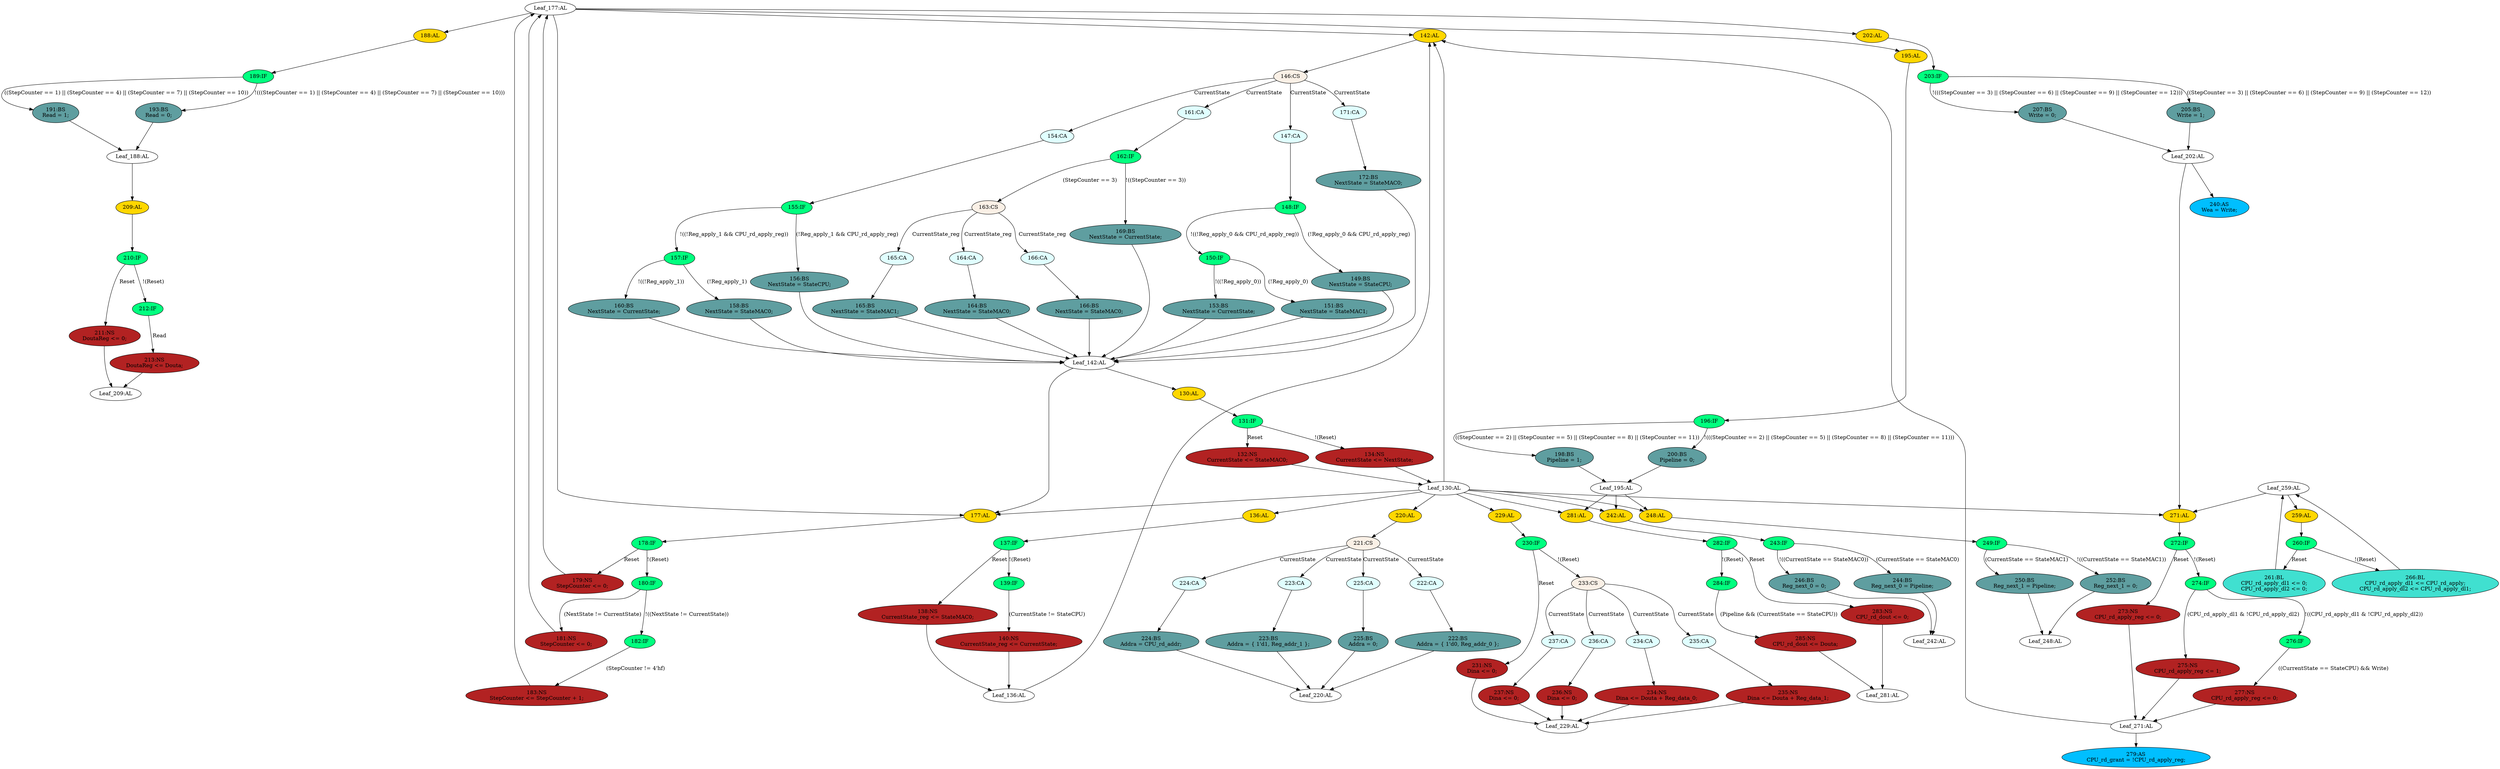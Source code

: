 strict digraph "compose( ,  )" {
	node [label="\N"];
	"191:BS"	 [ast="<pyverilog.vparser.ast.BlockingSubstitution object at 0x7f7aa3fb00d0>",
		fillcolor=cadetblue,
		label="191:BS
Read = 1;",
		statements="[<pyverilog.vparser.ast.BlockingSubstitution object at 0x7f7aa3fb00d0>]",
		style=filled,
		typ=BlockingSubstitution];
	"Leaf_188:AL"	 [def_var="['Read']",
		label="Leaf_188:AL"];
	"191:BS" -> "Leaf_188:AL"	 [cond="[]",
		lineno=None];
	"246:BS"	 [ast="<pyverilog.vparser.ast.BlockingSubstitution object at 0x7f7aa3b79650>",
		fillcolor=cadetblue,
		label="246:BS
Reg_next_0 = 0;",
		statements="[<pyverilog.vparser.ast.BlockingSubstitution object at 0x7f7aa3b79650>]",
		style=filled,
		typ=BlockingSubstitution];
	"Leaf_242:AL"	 [def_var="['Reg_next_0']",
		label="Leaf_242:AL"];
	"246:BS" -> "Leaf_242:AL"	 [cond="[]",
		lineno=None];
	"212:IF"	 [ast="<pyverilog.vparser.ast.IfStatement object at 0x7f7aa3b75790>",
		fillcolor=springgreen,
		label="212:IF",
		statements="[]",
		style=filled,
		typ=IfStatement];
	"213:NS"	 [ast="<pyverilog.vparser.ast.NonblockingSubstitution object at 0x7f7aa3b758d0>",
		fillcolor=firebrick,
		label="213:NS
DoutaReg <= Douta;",
		statements="[<pyverilog.vparser.ast.NonblockingSubstitution object at 0x7f7aa3b758d0>]",
		style=filled,
		typ=NonblockingSubstitution];
	"212:IF" -> "213:NS"	 [cond="['Read']",
		label=Read,
		lineno=212];
	"178:IF"	 [ast="<pyverilog.vparser.ast.IfStatement object at 0x7f7aa3faa4d0>",
		fillcolor=springgreen,
		label="178:IF",
		statements="[]",
		style=filled,
		typ=IfStatement];
	"179:NS"	 [ast="<pyverilog.vparser.ast.NonblockingSubstitution object at 0x7f7aa3faa510>",
		fillcolor=firebrick,
		label="179:NS
StepCounter <= 0;",
		statements="[<pyverilog.vparser.ast.NonblockingSubstitution object at 0x7f7aa3faa510>]",
		style=filled,
		typ=NonblockingSubstitution];
	"178:IF" -> "179:NS"	 [cond="['Reset']",
		label=Reset,
		lineno=178];
	"180:IF"	 [ast="<pyverilog.vparser.ast.IfStatement object at 0x7f7aa3faa810>",
		fillcolor=springgreen,
		label="180:IF",
		statements="[]",
		style=filled,
		typ=IfStatement];
	"178:IF" -> "180:IF"	 [cond="['Reset']",
		label="!(Reset)",
		lineno=178];
	"209:AL"	 [ast="<pyverilog.vparser.ast.Always object at 0x7f7aa3b75510>",
		clk_sens=True,
		fillcolor=gold,
		label="209:AL",
		sens="['Clk', 'Reset']",
		statements="[]",
		style=filled,
		typ=Always,
		use_var="['Read', 'Reset', 'Douta']"];
	"Leaf_188:AL" -> "209:AL";
	"130:AL"	 [ast="<pyverilog.vparser.ast.Always object at 0x7f7aa3bd39d0>",
		clk_sens=True,
		fillcolor=gold,
		label="130:AL",
		sens="['Clk', 'Reset']",
		statements="[]",
		style=filled,
		typ=Always,
		use_var="['Reset', 'NextState']"];
	"131:IF"	 [ast="<pyverilog.vparser.ast.IfStatement object at 0x7f7aa3bd3c10>",
		fillcolor=springgreen,
		label="131:IF",
		statements="[]",
		style=filled,
		typ=IfStatement];
	"130:AL" -> "131:IF"	 [cond="[]",
		lineno=None];
	"221:CS"	 [ast="<pyverilog.vparser.ast.CaseStatement object at 0x7f7aa3b6d190>",
		fillcolor=linen,
		label="221:CS",
		statements="[]",
		style=filled,
		typ=CaseStatement];
	"222:CA"	 [ast="<pyverilog.vparser.ast.Case object at 0x7f7aa3b75a90>",
		fillcolor=lightcyan,
		label="222:CA",
		statements="[]",
		style=filled,
		typ=Case];
	"221:CS" -> "222:CA"	 [cond="['CurrentState']",
		label=CurrentState,
		lineno=221];
	"225:CA"	 [ast="<pyverilog.vparser.ast.Case object at 0x7f7aa3b6d1d0>",
		fillcolor=lightcyan,
		label="225:CA",
		statements="[]",
		style=filled,
		typ=Case];
	"221:CS" -> "225:CA"	 [cond="['CurrentState']",
		label=CurrentState,
		lineno=221];
	"223:CA"	 [ast="<pyverilog.vparser.ast.Case object at 0x7f7aa3b75d50>",
		fillcolor=lightcyan,
		label="223:CA",
		statements="[]",
		style=filled,
		typ=Case];
	"221:CS" -> "223:CA"	 [cond="['CurrentState']",
		label=CurrentState,
		lineno=221];
	"224:CA"	 [ast="<pyverilog.vparser.ast.Case object at 0x7f7aa3b75fd0>",
		fillcolor=lightcyan,
		label="224:CA",
		statements="[]",
		style=filled,
		typ=Case];
	"221:CS" -> "224:CA"	 [cond="['CurrentState']",
		label=CurrentState,
		lineno=221];
	"188:AL"	 [ast="<pyverilog.vparser.ast.Always object at 0x7f7aa3faa890>",
		clk_sens=False,
		fillcolor=gold,
		label="188:AL",
		sens="['StepCounter']",
		statements="[]",
		style=filled,
		typ=Always,
		use_var="['StepCounter']"];
	"189:IF"	 [ast="<pyverilog.vparser.ast.IfStatement object at 0x7f7aa3fb0090>",
		fillcolor=springgreen,
		label="189:IF",
		statements="[]",
		style=filled,
		typ=IfStatement];
	"188:AL" -> "189:IF"	 [cond="[]",
		lineno=None];
	"Leaf_136:AL"	 [def_var="['CurrentState_reg']",
		label="Leaf_136:AL"];
	"142:AL"	 [ast="<pyverilog.vparser.ast.Always object at 0x7f7aa3bcd850>",
		clk_sens=False,
		fillcolor=gold,
		label="142:AL",
		sens="['CurrentState', 'CPU_rd_apply_reg', 'Reg_apply_0', 'CurrentState_reg', 'Reg_apply_1', 'StepCounter']",
		statements="[]",
		style=filled,
		typ=Always,
		use_var="['CPU_rd_apply_reg', 'CurrentState_reg', 'Reg_apply_1', 'Reg_apply_0', 'StepCounter', 'CurrentState']"];
	"Leaf_136:AL" -> "142:AL";
	"153:BS"	 [ast="<pyverilog.vparser.ast.BlockingSubstitution object at 0x7f7aa3fa5110>",
		fillcolor=cadetblue,
		label="153:BS
NextState = CurrentState;",
		statements="[<pyverilog.vparser.ast.BlockingSubstitution object at 0x7f7aa3fa5110>]",
		style=filled,
		typ=BlockingSubstitution];
	"Leaf_142:AL"	 [def_var="['NextState']",
		label="Leaf_142:AL"];
	"153:BS" -> "Leaf_142:AL"	 [cond="[]",
		lineno=None];
	"222:BS"	 [ast="<pyverilog.vparser.ast.BlockingSubstitution object at 0x7f7aa3b75c50>",
		fillcolor=cadetblue,
		label="222:BS
Addra = { 1'd0, Reg_addr_0 };",
		statements="[<pyverilog.vparser.ast.BlockingSubstitution object at 0x7f7aa3b75c50>]",
		style=filled,
		typ=BlockingSubstitution];
	"Leaf_220:AL"	 [def_var="['Addra']",
		label="Leaf_220:AL"];
	"222:BS" -> "Leaf_220:AL"	 [cond="[]",
		lineno=None];
	"132:NS"	 [ast="<pyverilog.vparser.ast.NonblockingSubstitution object at 0x7f7aa3bd3b50>",
		fillcolor=firebrick,
		label="132:NS
CurrentState <= StateMAC0;",
		statements="[<pyverilog.vparser.ast.NonblockingSubstitution object at 0x7f7aa3bd3b50>]",
		style=filled,
		typ=NonblockingSubstitution];
	"131:IF" -> "132:NS"	 [cond="['Reset']",
		label=Reset,
		lineno=131];
	"134:NS"	 [ast="<pyverilog.vparser.ast.NonblockingSubstitution object at 0x7f7aa3bd3d10>",
		fillcolor=firebrick,
		label="134:NS
CurrentState <= NextState;",
		statements="[<pyverilog.vparser.ast.NonblockingSubstitution object at 0x7f7aa3bd3d10>]",
		style=filled,
		typ=NonblockingSubstitution];
	"131:IF" -> "134:NS"	 [cond="['Reset']",
		label="!(Reset)",
		lineno=131];
	"237:CA"	 [ast="<pyverilog.vparser.ast.Case object at 0x7f7aa3b6ded0>",
		fillcolor=lightcyan,
		label="237:CA",
		statements="[]",
		style=filled,
		typ=Case];
	"237:NS"	 [ast="<pyverilog.vparser.ast.NonblockingSubstitution object at 0x7f7aa3b6dfd0>",
		fillcolor=firebrick,
		label="237:NS
Dina <= 0;",
		statements="[<pyverilog.vparser.ast.NonblockingSubstitution object at 0x7f7aa3b6dfd0>]",
		style=filled,
		typ=NonblockingSubstitution];
	"237:CA" -> "237:NS"	 [cond="[]",
		lineno=None];
	"230:IF"	 [ast="<pyverilog.vparser.ast.IfStatement object at 0x7f7aa3b6d610>",
		fillcolor=springgreen,
		label="230:IF",
		statements="[]",
		style=filled,
		typ=IfStatement];
	"233:CS"	 [ast="<pyverilog.vparser.ast.CaseStatement object at 0x7f7aa3b6de90>",
		fillcolor=linen,
		label="233:CS",
		statements="[]",
		style=filled,
		typ=CaseStatement];
	"230:IF" -> "233:CS"	 [cond="['Reset']",
		label="!(Reset)",
		lineno=230];
	"231:NS"	 [ast="<pyverilog.vparser.ast.NonblockingSubstitution object at 0x7f7aa3b6d5d0>",
		fillcolor=firebrick,
		label="231:NS
Dina <= 0;",
		statements="[<pyverilog.vparser.ast.NonblockingSubstitution object at 0x7f7aa3b6d5d0>]",
		style=filled,
		typ=NonblockingSubstitution];
	"230:IF" -> "231:NS"	 [cond="['Reset']",
		label=Reset,
		lineno=230];
	"236:NS"	 [ast="<pyverilog.vparser.ast.NonblockingSubstitution object at 0x7f7aa3b6de10>",
		fillcolor=firebrick,
		label="236:NS
Dina <= 0;",
		statements="[<pyverilog.vparser.ast.NonblockingSubstitution object at 0x7f7aa3b6de10>]",
		style=filled,
		typ=NonblockingSubstitution];
	"Leaf_229:AL"	 [def_var="['Dina']",
		label="Leaf_229:AL"];
	"236:NS" -> "Leaf_229:AL"	 [cond="[]",
		lineno=None];
	"171:CA"	 [ast="<pyverilog.vparser.ast.Case object at 0x7f7aa3fa57d0>",
		fillcolor=lightcyan,
		label="171:CA",
		statements="[]",
		style=filled,
		typ=Case];
	"172:BS"	 [ast="<pyverilog.vparser.ast.BlockingSubstitution object at 0x7f7aa3faa210>",
		fillcolor=cadetblue,
		label="172:BS
NextState = StateMAC0;",
		statements="[<pyverilog.vparser.ast.BlockingSubstitution object at 0x7f7aa3faa210>]",
		style=filled,
		typ=BlockingSubstitution];
	"171:CA" -> "172:BS"	 [cond="[]",
		lineno=None];
	"163:CS"	 [ast="<pyverilog.vparser.ast.CaseStatement object at 0x7f7aa3fa5e90>",
		fillcolor=linen,
		label="163:CS",
		statements="[]",
		style=filled,
		typ=CaseStatement];
	"166:CA"	 [ast="<pyverilog.vparser.ast.Case object at 0x7f7aa3fa5ed0>",
		fillcolor=lightcyan,
		label="166:CA",
		statements="[]",
		style=filled,
		typ=Case];
	"163:CS" -> "166:CA"	 [cond="['CurrentState_reg']",
		label=CurrentState_reg,
		lineno=163];
	"164:CA"	 [ast="<pyverilog.vparser.ast.Case object at 0x7f7aa3fa5ad0>",
		fillcolor=lightcyan,
		label="164:CA",
		statements="[]",
		style=filled,
		typ=Case];
	"163:CS" -> "164:CA"	 [cond="['CurrentState_reg']",
		label=CurrentState_reg,
		lineno=163];
	"165:CA"	 [ast="<pyverilog.vparser.ast.Case object at 0x7f7aa3fa5d10>",
		fillcolor=lightcyan,
		label="165:CA",
		statements="[]",
		style=filled,
		typ=Case];
	"163:CS" -> "165:CA"	 [cond="['CurrentState_reg']",
		label=CurrentState_reg,
		lineno=163];
	"243:IF"	 [ast="<pyverilog.vparser.ast.IfStatement object at 0x7f7aa3b79490>",
		fillcolor=springgreen,
		label="243:IF",
		statements="[]",
		style=filled,
		typ=IfStatement];
	"243:IF" -> "246:BS"	 [cond="['CurrentState', 'StateMAC0']",
		label="!((CurrentState == StateMAC0))",
		lineno=243];
	"244:BS"	 [ast="<pyverilog.vparser.ast.BlockingSubstitution object at 0x7f7aa3b794d0>",
		fillcolor=cadetblue,
		label="244:BS
Reg_next_0 = Pipeline;",
		statements="[<pyverilog.vparser.ast.BlockingSubstitution object at 0x7f7aa3b794d0>]",
		style=filled,
		typ=BlockingSubstitution];
	"243:IF" -> "244:BS"	 [cond="['CurrentState', 'StateMAC0']",
		label="(CurrentState == StateMAC0)",
		lineno=243];
	"164:BS"	 [ast="<pyverilog.vparser.ast.BlockingSubstitution object at 0x7f7aa3fa5bd0>",
		fillcolor=cadetblue,
		label="164:BS
NextState = StateMAC0;",
		statements="[<pyverilog.vparser.ast.BlockingSubstitution object at 0x7f7aa3fa5bd0>]",
		style=filled,
		typ=BlockingSubstitution];
	"164:BS" -> "Leaf_142:AL"	 [cond="[]",
		lineno=None];
	"158:BS"	 [ast="<pyverilog.vparser.ast.BlockingSubstitution object at 0x7f7aa3fa5650>",
		fillcolor=cadetblue,
		label="158:BS
NextState = StateMAC0;",
		statements="[<pyverilog.vparser.ast.BlockingSubstitution object at 0x7f7aa3fa5650>]",
		style=filled,
		typ=BlockingSubstitution];
	"158:BS" -> "Leaf_142:AL"	 [cond="[]",
		lineno=None];
	"283:NS"	 [ast="<pyverilog.vparser.ast.NonblockingSubstitution object at 0x7f7aa3b99690>",
		fillcolor=firebrick,
		label="283:NS
CPU_rd_dout <= 0;",
		statements="[<pyverilog.vparser.ast.NonblockingSubstitution object at 0x7f7aa3b99690>]",
		style=filled,
		typ=NonblockingSubstitution];
	"Leaf_281:AL"	 [def_var="['CPU_rd_dout']",
		label="Leaf_281:AL"];
	"283:NS" -> "Leaf_281:AL"	 [cond="[]",
		lineno=None];
	"146:CS"	 [ast="<pyverilog.vparser.ast.CaseStatement object at 0x7f7aa3fa5250>",
		fillcolor=linen,
		label="146:CS",
		statements="[]",
		style=filled,
		typ=CaseStatement];
	"142:AL" -> "146:CS"	 [cond="[]",
		lineno=None];
	"Leaf_177:AL"	 [def_var="['StepCounter']",
		label="Leaf_177:AL"];
	"Leaf_177:AL" -> "188:AL";
	"Leaf_177:AL" -> "142:AL";
	"195:AL"	 [ast="<pyverilog.vparser.ast.Always object at 0x7f7aa3fb0490>",
		clk_sens=False,
		fillcolor=gold,
		label="195:AL",
		sens="['StepCounter', 'CurrentState']",
		statements="[]",
		style=filled,
		typ=Always,
		use_var="['StepCounter']"];
	"Leaf_177:AL" -> "195:AL";
	"202:AL"	 [ast="<pyverilog.vparser.ast.Always object at 0x7f7aa3fb0cd0>",
		clk_sens=False,
		fillcolor=gold,
		label="202:AL",
		sens="['StepCounter', 'CurrentState']",
		statements="[]",
		style=filled,
		typ=Always,
		use_var="['StepCounter']"];
	"Leaf_177:AL" -> "202:AL";
	"177:AL"	 [ast="<pyverilog.vparser.ast.Always object at 0x7f7aa3faa3d0>",
		clk_sens=True,
		fillcolor=gold,
		label="177:AL",
		sens="['Clk', 'Reset']",
		statements="[]",
		style=filled,
		typ=Always,
		use_var="['Reset', 'StepCounter', 'CurrentState', 'NextState']"];
	"Leaf_177:AL" -> "177:AL";
	"150:IF"	 [ast="<pyverilog.vparser.ast.IfStatement object at 0x7f7aa3bcded0>",
		fillcolor=springgreen,
		label="150:IF",
		statements="[]",
		style=filled,
		typ=IfStatement];
	"150:IF" -> "153:BS"	 [cond="['Reg_apply_0']",
		label="!((!Reg_apply_0))",
		lineno=150];
	"151:BS"	 [ast="<pyverilog.vparser.ast.BlockingSubstitution object at 0x7f7aa3bcdf10>",
		fillcolor=cadetblue,
		label="151:BS
NextState = StateMAC1;",
		statements="[<pyverilog.vparser.ast.BlockingSubstitution object at 0x7f7aa3bcdf10>]",
		style=filled,
		typ=BlockingSubstitution];
	"150:IF" -> "151:BS"	 [cond="['Reg_apply_0']",
		label="(!Reg_apply_0)",
		lineno=150];
	"198:BS"	 [ast="<pyverilog.vparser.ast.BlockingSubstitution object at 0x7f7aa3fb0950>",
		fillcolor=cadetblue,
		label="198:BS
Pipeline = 1;",
		statements="[<pyverilog.vparser.ast.BlockingSubstitution object at 0x7f7aa3fb0950>]",
		style=filled,
		typ=BlockingSubstitution];
	"Leaf_195:AL"	 [def_var="['Pipeline']",
		label="Leaf_195:AL"];
	"198:BS" -> "Leaf_195:AL"	 [cond="[]",
		lineno=None];
	"189:IF" -> "191:BS"	 [cond="['StepCounter', 'StepCounter', 'StepCounter', 'StepCounter']",
		label="((StepCounter == 1) || (StepCounter == 4) || (StepCounter == 7) || (StepCounter == 10))",
		lineno=189];
	"193:BS"	 [ast="<pyverilog.vparser.ast.BlockingSubstitution object at 0x7f7aa3fb0250>",
		fillcolor=cadetblue,
		label="193:BS
Read = 0;",
		statements="[<pyverilog.vparser.ast.BlockingSubstitution object at 0x7f7aa3fb0250>]",
		style=filled,
		typ=BlockingSubstitution];
	"189:IF" -> "193:BS"	 [cond="['StepCounter', 'StepCounter', 'StepCounter', 'StepCounter']",
		label="!(((StepCounter == 1) || (StepCounter == 4) || (StepCounter == 7) || (StepCounter == 10)))",
		lineno=189];
	"151:BS" -> "Leaf_142:AL"	 [cond="[]",
		lineno=None];
	"261:BL"	 [ast="<pyverilog.vparser.ast.Block object at 0x7f7aa3b70190>",
		fillcolor=turquoise,
		label="261:BL
CPU_rd_apply_dl1 <= 0;
CPU_rd_apply_dl2 <= 0;",
		statements="[<pyverilog.vparser.ast.NonblockingSubstitution object at 0x7f7aa3b701d0>, <pyverilog.vparser.ast.NonblockingSubstitution object \
at 0x7f7aa3b70350>]",
		style=filled,
		typ=Block];
	"Leaf_259:AL"	 [def_var="['CPU_rd_apply_dl2', 'CPU_rd_apply_dl1']",
		label="Leaf_259:AL"];
	"261:BL" -> "Leaf_259:AL"	 [cond="[]",
		lineno=None];
	"155:IF"	 [ast="<pyverilog.vparser.ast.IfStatement object at 0x7f7aa3fa5350>",
		fillcolor=springgreen,
		label="155:IF",
		statements="[]",
		style=filled,
		typ=IfStatement];
	"156:BS"	 [ast="<pyverilog.vparser.ast.BlockingSubstitution object at 0x7f7aa3fa5390>",
		fillcolor=cadetblue,
		label="156:BS
NextState = StateCPU;",
		statements="[<pyverilog.vparser.ast.BlockingSubstitution object at 0x7f7aa3fa5390>]",
		style=filled,
		typ=BlockingSubstitution];
	"155:IF" -> "156:BS"	 [cond="['Reg_apply_1', 'CPU_rd_apply_reg']",
		label="(!Reg_apply_1 && CPU_rd_apply_reg)",
		lineno=155];
	"157:IF"	 [ast="<pyverilog.vparser.ast.IfStatement object at 0x7f7aa3fa5610>",
		fillcolor=springgreen,
		label="157:IF",
		statements="[]",
		style=filled,
		typ=IfStatement];
	"155:IF" -> "157:IF"	 [cond="['Reg_apply_1', 'CPU_rd_apply_reg']",
		label="!((!Reg_apply_1 && CPU_rd_apply_reg))",
		lineno=155];
	"279:AS"	 [ast="<pyverilog.vparser.ast.Assign object at 0x7f7aa3b99290>",
		def_var="['CPU_rd_grant']",
		fillcolor=deepskyblue,
		label="279:AS
CPU_rd_grant = !CPU_rd_apply_reg;",
		statements="[]",
		style=filled,
		typ=Assign,
		use_var="['CPU_rd_apply_reg']"];
	"139:IF"	 [ast="<pyverilog.vparser.ast.IfStatement object at 0x7f7aa3bcd310>",
		fillcolor=springgreen,
		label="139:IF",
		statements="[]",
		style=filled,
		typ=IfStatement];
	"140:NS"	 [ast="<pyverilog.vparser.ast.NonblockingSubstitution object at 0x7f7aa3bcd450>",
		fillcolor=firebrick,
		label="140:NS
CurrentState_reg <= CurrentState;",
		statements="[<pyverilog.vparser.ast.NonblockingSubstitution object at 0x7f7aa3bcd450>]",
		style=filled,
		typ=NonblockingSubstitution];
	"139:IF" -> "140:NS"	 [cond="['CurrentState', 'StateCPU']",
		label="(CurrentState != StateCPU)",
		lineno=139];
	"276:IF"	 [ast="<pyverilog.vparser.ast.IfStatement object at 0x7f7aa3b991d0>",
		fillcolor=springgreen,
		label="276:IF",
		statements="[]",
		style=filled,
		typ=IfStatement];
	"277:NS"	 [ast="<pyverilog.vparser.ast.NonblockingSubstitution object at 0x7f7aa3b992d0>",
		fillcolor=firebrick,
		label="277:NS
CPU_rd_apply_reg <= 0;",
		statements="[<pyverilog.vparser.ast.NonblockingSubstitution object at 0x7f7aa3b992d0>]",
		style=filled,
		typ=NonblockingSubstitution];
	"276:IF" -> "277:NS"	 [cond="['CurrentState', 'StateCPU', 'Write']",
		label="((CurrentState == StateCPU) && Write)",
		lineno=276];
	"138:NS"	 [ast="<pyverilog.vparser.ast.NonblockingSubstitution object at 0x7f7aa3bcd090>",
		fillcolor=firebrick,
		label="138:NS
CurrentState_reg <= StateMAC0;",
		statements="[<pyverilog.vparser.ast.NonblockingSubstitution object at 0x7f7aa3bcd090>]",
		style=filled,
		typ=NonblockingSubstitution];
	"138:NS" -> "Leaf_136:AL"	 [cond="[]",
		lineno=None];
	"182:IF"	 [ast="<pyverilog.vparser.ast.IfStatement object at 0x7f7aa3faaa10>",
		fillcolor=springgreen,
		label="182:IF",
		statements="[]",
		style=filled,
		typ=IfStatement];
	"183:NS"	 [ast="<pyverilog.vparser.ast.NonblockingSubstitution object at 0x7f7aa3faabd0>",
		fillcolor=firebrick,
		label="183:NS
StepCounter <= StepCounter + 1;",
		statements="[<pyverilog.vparser.ast.NonblockingSubstitution object at 0x7f7aa3faabd0>]",
		style=filled,
		typ=NonblockingSubstitution];
	"182:IF" -> "183:NS"	 [cond="['StepCounter']",
		label="(StepCounter != 4'hf)",
		lineno=182];
	"244:BS" -> "Leaf_242:AL"	 [cond="[]",
		lineno=None];
	"224:BS"	 [ast="<pyverilog.vparser.ast.BlockingSubstitution object at 0x7f7aa3b6d110>",
		fillcolor=cadetblue,
		label="224:BS
Addra = CPU_rd_addr;",
		statements="[<pyverilog.vparser.ast.BlockingSubstitution object at 0x7f7aa3b6d110>]",
		style=filled,
		typ=BlockingSubstitution];
	"224:BS" -> "Leaf_220:AL"	 [cond="[]",
		lineno=None];
	"162:IF"	 [ast="<pyverilog.vparser.ast.IfStatement object at 0x7f7aa3fa5850>",
		fillcolor=springgreen,
		label="162:IF",
		statements="[]",
		style=filled,
		typ=IfStatement];
	"162:IF" -> "163:CS"	 [cond="['StepCounter']",
		label="(StepCounter == 3)",
		lineno=162];
	"169:BS"	 [ast="<pyverilog.vparser.ast.BlockingSubstitution object at 0x7f7aa3faa110>",
		fillcolor=cadetblue,
		label="169:BS
NextState = CurrentState;",
		statements="[<pyverilog.vparser.ast.BlockingSubstitution object at 0x7f7aa3faa110>]",
		style=filled,
		typ=BlockingSubstitution];
	"162:IF" -> "169:BS"	 [cond="['StepCounter']",
		label="!((StepCounter == 3))",
		lineno=162];
	"240:AS"	 [ast="<pyverilog.vparser.ast.Assign object at 0x7f7aa3b6df90>",
		def_var="['Wea']",
		fillcolor=deepskyblue,
		label="240:AS
Wea = Write;",
		statements="[]",
		style=filled,
		typ=Assign,
		use_var="['Write']"];
	"237:NS" -> "Leaf_229:AL"	 [cond="[]",
		lineno=None];
	"205:BS"	 [ast="<pyverilog.vparser.ast.BlockingSubstitution object at 0x7f7aa3b751d0>",
		fillcolor=cadetblue,
		label="205:BS
Write = 1;",
		statements="[<pyverilog.vparser.ast.BlockingSubstitution object at 0x7f7aa3b751d0>]",
		style=filled,
		typ=BlockingSubstitution];
	"Leaf_202:AL"	 [def_var="['Write']",
		label="Leaf_202:AL"];
	"205:BS" -> "Leaf_202:AL"	 [cond="[]",
		lineno=None];
	"207:BS"	 [ast="<pyverilog.vparser.ast.BlockingSubstitution object at 0x7f7aa3b75350>",
		fillcolor=cadetblue,
		label="207:BS
Write = 0;",
		statements="[<pyverilog.vparser.ast.BlockingSubstitution object at 0x7f7aa3b75350>]",
		style=filled,
		typ=BlockingSubstitution];
	"207:BS" -> "Leaf_202:AL"	 [cond="[]",
		lineno=None];
	"259:AL"	 [ast="<pyverilog.vparser.ast.Always object at 0x7f7aa3b79fd0>",
		clk_sens=True,
		fillcolor=gold,
		label="259:AL",
		sens="['Clk', 'Reset']",
		statements="[]",
		style=filled,
		typ=Always,
		use_var="['Reset', 'CPU_rd_apply', 'CPU_rd_apply_dl1']"];
	"Leaf_259:AL" -> "259:AL";
	"271:AL"	 [ast="<pyverilog.vparser.ast.Always object at 0x7f7aa3b70910>",
		clk_sens=True,
		fillcolor=gold,
		label="271:AL",
		sens="['Clk', 'Reset']",
		statements="[]",
		style=filled,
		typ=Always,
		use_var="['Reset', 'CPU_rd_apply_dl2', 'CPU_rd_apply_dl1', 'Write', 'StateCPU', 'CurrentState']"];
	"Leaf_259:AL" -> "271:AL";
	"248:AL"	 [ast="<pyverilog.vparser.ast.Always object at 0x7f7aa3b79850>",
		clk_sens=False,
		fillcolor=gold,
		label="248:AL",
		sens="['CurrentState', 'Pipeline']",
		statements="[]",
		style=filled,
		typ=Always,
		use_var="['StateMAC1', 'Pipeline', 'CurrentState']"];
	"Leaf_195:AL" -> "248:AL";
	"281:AL"	 [ast="<pyverilog.vparser.ast.Always object at 0x7f7aa3b99550>",
		clk_sens=True,
		fillcolor=gold,
		label="281:AL",
		sens="['Clk', 'Reset']",
		statements="[]",
		style=filled,
		typ=Always,
		use_var="['Reset', 'Pipeline', 'StateCPU', 'Douta', 'CurrentState']"];
	"Leaf_195:AL" -> "281:AL";
	"242:AL"	 [ast="<pyverilog.vparser.ast.Always object at 0x7f7aa3b792d0>",
		clk_sens=False,
		fillcolor=gold,
		label="242:AL",
		sens="['CurrentState', 'Pipeline']",
		statements="[]",
		style=filled,
		typ=Always,
		use_var="['StateMAC0', 'Pipeline', 'CurrentState']"];
	"Leaf_195:AL" -> "242:AL";
	"149:BS"	 [ast="<pyverilog.vparser.ast.BlockingSubstitution object at 0x7f7aa3bcdc50>",
		fillcolor=cadetblue,
		label="149:BS
NextState = StateCPU;",
		statements="[<pyverilog.vparser.ast.BlockingSubstitution object at 0x7f7aa3bcdc50>]",
		style=filled,
		typ=BlockingSubstitution];
	"149:BS" -> "Leaf_142:AL"	 [cond="[]",
		lineno=None];
	"140:NS" -> "Leaf_136:AL"	 [cond="[]",
		lineno=None];
	"234:NS"	 [ast="<pyverilog.vparser.ast.NonblockingSubstitution object at 0x7f7aa3b6d990>",
		fillcolor=firebrick,
		label="234:NS
Dina <= Douta + Reg_data_0;",
		statements="[<pyverilog.vparser.ast.NonblockingSubstitution object at 0x7f7aa3b6d990>]",
		style=filled,
		typ=NonblockingSubstitution];
	"234:NS" -> "Leaf_229:AL"	 [cond="[]",
		lineno=None];
	"249:IF"	 [ast="<pyverilog.vparser.ast.IfStatement object at 0x7f7aa3b79a10>",
		fillcolor=springgreen,
		label="249:IF",
		statements="[]",
		style=filled,
		typ=IfStatement];
	"248:AL" -> "249:IF"	 [cond="[]",
		lineno=None];
	"282:IF"	 [ast="<pyverilog.vparser.ast.IfStatement object at 0x7f7aa3b99650>",
		fillcolor=springgreen,
		label="282:IF",
		statements="[]",
		style=filled,
		typ=IfStatement];
	"281:AL" -> "282:IF"	 [cond="[]",
		lineno=None];
	"220:AL"	 [ast="<pyverilog.vparser.ast.Always object at 0x7f7aa3b75890>",
		clk_sens=False,
		fillcolor=gold,
		label="220:AL",
		sens="['CPU_rd_addr', 'Reg_addr_1', 'Reg_addr_0']",
		statements="[]",
		style=filled,
		typ=Always,
		use_var="['CPU_rd_addr', 'Reg_addr_1', 'CurrentState', 'Reg_addr_0']"];
	"220:AL" -> "221:CS"	 [cond="[]",
		lineno=None];
	"222:CA" -> "222:BS"	 [cond="[]",
		lineno=None];
	"156:BS" -> "Leaf_142:AL"	 [cond="[]",
		lineno=None];
	"236:CA"	 [ast="<pyverilog.vparser.ast.Case object at 0x7f7aa3b6dd10>",
		fillcolor=lightcyan,
		label="236:CA",
		statements="[]",
		style=filled,
		typ=Case];
	"236:CA" -> "236:NS"	 [cond="[]",
		lineno=None];
	"196:IF"	 [ast="<pyverilog.vparser.ast.IfStatement object at 0x7f7aa3fb0910>",
		fillcolor=springgreen,
		label="196:IF",
		statements="[]",
		style=filled,
		typ=IfStatement];
	"195:AL" -> "196:IF"	 [cond="[]",
		lineno=None];
	"285:NS"	 [ast="<pyverilog.vparser.ast.NonblockingSubstitution object at 0x7f7aa3b99a50>",
		fillcolor=firebrick,
		label="285:NS
CPU_rd_dout <= Douta;",
		statements="[<pyverilog.vparser.ast.NonblockingSubstitution object at 0x7f7aa3b99a50>]",
		style=filled,
		typ=NonblockingSubstitution];
	"285:NS" -> "Leaf_281:AL"	 [cond="[]",
		lineno=None];
	"196:IF" -> "198:BS"	 [cond="['StepCounter', 'StepCounter', 'StepCounter', 'StepCounter']",
		label="((StepCounter == 2) || (StepCounter == 5) || (StepCounter == 8) || (StepCounter == 11))",
		lineno=196];
	"200:BS"	 [ast="<pyverilog.vparser.ast.BlockingSubstitution object at 0x7f7aa3fb0ad0>",
		fillcolor=cadetblue,
		label="200:BS
Pipeline = 0;",
		statements="[<pyverilog.vparser.ast.BlockingSubstitution object at 0x7f7aa3fb0ad0>]",
		style=filled,
		typ=BlockingSubstitution];
	"196:IF" -> "200:BS"	 [cond="['StepCounter', 'StepCounter', 'StepCounter', 'StepCounter']",
		label="!(((StepCounter == 2) || (StepCounter == 5) || (StepCounter == 8) || (StepCounter == 11)))",
		lineno=196];
	"233:CS" -> "237:CA"	 [cond="['CurrentState']",
		label=CurrentState,
		lineno=233];
	"233:CS" -> "236:CA"	 [cond="['CurrentState']",
		label=CurrentState,
		lineno=233];
	"234:CA"	 [ast="<pyverilog.vparser.ast.Case object at 0x7f7aa3b6d810>",
		fillcolor=lightcyan,
		label="234:CA",
		statements="[]",
		style=filled,
		typ=Case];
	"233:CS" -> "234:CA"	 [cond="['CurrentState']",
		label=CurrentState,
		lineno=233];
	"235:CA"	 [ast="<pyverilog.vparser.ast.Case object at 0x7f7aa3b6dad0>",
		fillcolor=lightcyan,
		label="235:CA",
		statements="[]",
		style=filled,
		typ=Case];
	"233:CS" -> "235:CA"	 [cond="['CurrentState']",
		label=CurrentState,
		lineno=233];
	"211:NS"	 [ast="<pyverilog.vparser.ast.NonblockingSubstitution object at 0x7f7aa3b75650>",
		fillcolor=firebrick,
		label="211:NS
DoutaReg <= 0;",
		statements="[<pyverilog.vparser.ast.NonblockingSubstitution object at 0x7f7aa3b75650>]",
		style=filled,
		typ=NonblockingSubstitution];
	"Leaf_209:AL"	 [def_var="['DoutaReg']",
		label="Leaf_209:AL"];
	"211:NS" -> "Leaf_209:AL"	 [cond="[]",
		lineno=None];
	"260:IF"	 [ast="<pyverilog.vparser.ast.IfStatement object at 0x7f7aa3b70310>",
		fillcolor=springgreen,
		label="260:IF",
		statements="[]",
		style=filled,
		typ=IfStatement];
	"259:AL" -> "260:IF"	 [cond="[]",
		lineno=None];
	"Leaf_202:AL" -> "240:AS";
	"Leaf_202:AL" -> "271:AL";
	"160:BS"	 [ast="<pyverilog.vparser.ast.BlockingSubstitution object at 0x7f7aa3fa5810>",
		fillcolor=cadetblue,
		label="160:BS
NextState = CurrentState;",
		statements="[<pyverilog.vparser.ast.BlockingSubstitution object at 0x7f7aa3fa5810>]",
		style=filled,
		typ=BlockingSubstitution];
	"160:BS" -> "Leaf_142:AL"	 [cond="[]",
		lineno=None];
	"272:IF"	 [ast="<pyverilog.vparser.ast.IfStatement object at 0x7f7aa3b70a50>",
		fillcolor=springgreen,
		label="272:IF",
		statements="[]",
		style=filled,
		typ=IfStatement];
	"271:AL" -> "272:IF"	 [cond="[]",
		lineno=None];
	"250:BS"	 [ast="<pyverilog.vparser.ast.BlockingSubstitution object at 0x7f7aa3b79a50>",
		fillcolor=cadetblue,
		label="250:BS
Reg_next_1 = Pipeline;",
		statements="[<pyverilog.vparser.ast.BlockingSubstitution object at 0x7f7aa3b79a50>]",
		style=filled,
		typ=BlockingSubstitution];
	"Leaf_248:AL"	 [def_var="['Reg_next_1']",
		label="Leaf_248:AL"];
	"250:BS" -> "Leaf_248:AL"	 [cond="[]",
		lineno=None];
	"203:IF"	 [ast="<pyverilog.vparser.ast.IfStatement object at 0x7f7aa3b75190>",
		fillcolor=springgreen,
		label="203:IF",
		statements="[]",
		style=filled,
		typ=IfStatement];
	"202:AL" -> "203:IF"	 [cond="[]",
		lineno=None];
	"223:BS"	 [ast="<pyverilog.vparser.ast.BlockingSubstitution object at 0x7f7aa3b75f10>",
		fillcolor=cadetblue,
		label="223:BS
Addra = { 1'd1, Reg_addr_1 };",
		statements="[<pyverilog.vparser.ast.BlockingSubstitution object at 0x7f7aa3b75f10>]",
		style=filled,
		typ=BlockingSubstitution];
	"223:BS" -> "Leaf_220:AL"	 [cond="[]",
		lineno=None];
	"154:CA"	 [ast="<pyverilog.vparser.ast.Case object at 0x7f7aa3bcdd90>",
		fillcolor=lightcyan,
		label="154:CA",
		statements="[]",
		style=filled,
		typ=Case];
	"154:CA" -> "155:IF"	 [cond="[]",
		lineno=None];
	"166:BS"	 [ast="<pyverilog.vparser.ast.BlockingSubstitution object at 0x7f7aa3fa5fd0>",
		fillcolor=cadetblue,
		label="166:BS
NextState = StateMAC0;",
		statements="[<pyverilog.vparser.ast.BlockingSubstitution object at 0x7f7aa3fa5fd0>]",
		style=filled,
		typ=BlockingSubstitution];
	"166:CA" -> "166:BS"	 [cond="[]",
		lineno=None];
	"234:CA" -> "234:NS"	 [cond="[]",
		lineno=None];
	"210:IF"	 [ast="<pyverilog.vparser.ast.IfStatement object at 0x7f7aa3b75610>",
		fillcolor=springgreen,
		label="210:IF",
		statements="[]",
		style=filled,
		typ=IfStatement];
	"210:IF" -> "212:IF"	 [cond="['Reset']",
		label="!(Reset)",
		lineno=210];
	"210:IF" -> "211:NS"	 [cond="['Reset']",
		label=Reset,
		lineno=210];
	"177:AL" -> "178:IF"	 [cond="[]",
		lineno=None];
	"225:BS"	 [ast="<pyverilog.vparser.ast.BlockingSubstitution object at 0x7f7aa3b6d2d0>",
		fillcolor=cadetblue,
		label="225:BS
Addra = 0;",
		statements="[<pyverilog.vparser.ast.BlockingSubstitution object at 0x7f7aa3b6d2d0>]",
		style=filled,
		typ=BlockingSubstitution];
	"225:CA" -> "225:BS"	 [cond="[]",
		lineno=None];
	"Leaf_142:AL" -> "130:AL";
	"Leaf_142:AL" -> "177:AL";
	"179:NS" -> "Leaf_177:AL"	 [cond="[]",
		lineno=None];
	"235:NS"	 [ast="<pyverilog.vparser.ast.NonblockingSubstitution object at 0x7f7aa3b6dc50>",
		fillcolor=firebrick,
		label="235:NS
Dina <= Douta + Reg_data_1;",
		statements="[<pyverilog.vparser.ast.NonblockingSubstitution object at 0x7f7aa3b6dc50>]",
		style=filled,
		typ=NonblockingSubstitution];
	"235:CA" -> "235:NS"	 [cond="[]",
		lineno=None];
	"284:IF"	 [ast="<pyverilog.vparser.ast.IfStatement object at 0x7f7aa3b99910>",
		fillcolor=springgreen,
		label="284:IF",
		statements="[]",
		style=filled,
		typ=IfStatement];
	"284:IF" -> "285:NS"	 [cond="['Pipeline', 'CurrentState', 'StateCPU']",
		label="(Pipeline && (CurrentState == StateCPU))",
		lineno=284];
	"274:IF"	 [ast="<pyverilog.vparser.ast.IfStatement object at 0x7f7aa3b70e50>",
		fillcolor=springgreen,
		label="274:IF",
		statements="[]",
		style=filled,
		typ=IfStatement];
	"274:IF" -> "276:IF"	 [cond="['CPU_rd_apply_dl1', 'CPU_rd_apply_dl2']",
		label="!((CPU_rd_apply_dl1 & !CPU_rd_apply_dl2))",
		lineno=274];
	"275:NS"	 [ast="<pyverilog.vparser.ast.NonblockingSubstitution object at 0x7f7aa3b70e90>",
		fillcolor=firebrick,
		label="275:NS
CPU_rd_apply_reg <= 1;",
		statements="[<pyverilog.vparser.ast.NonblockingSubstitution object at 0x7f7aa3b70e90>]",
		style=filled,
		typ=NonblockingSubstitution];
	"274:IF" -> "275:NS"	 [cond="['CPU_rd_apply_dl1', 'CPU_rd_apply_dl2']",
		label="(CPU_rd_apply_dl1 & !CPU_rd_apply_dl2)",
		lineno=274];
	"223:CA" -> "223:BS"	 [cond="[]",
		lineno=None];
	"225:BS" -> "Leaf_220:AL"	 [cond="[]",
		lineno=None];
	"Leaf_130:AL"	 [def_var="['CurrentState']",
		label="Leaf_130:AL"];
	"132:NS" -> "Leaf_130:AL"	 [cond="[]",
		lineno=None];
	"136:AL"	 [ast="<pyverilog.vparser.ast.Always object at 0x7f7aa3bd3ed0>",
		clk_sens=True,
		fillcolor=gold,
		label="136:AL",
		sens="['Clk', 'Reset']",
		statements="[]",
		style=filled,
		typ=Always,
		use_var="['Reset', 'StateCPU', 'CurrentState']"];
	"137:IF"	 [ast="<pyverilog.vparser.ast.IfStatement object at 0x7f7aa3bcd050>",
		fillcolor=springgreen,
		label="137:IF",
		statements="[]",
		style=filled,
		typ=IfStatement];
	"136:AL" -> "137:IF"	 [cond="[]",
		lineno=None];
	"172:BS" -> "Leaf_142:AL"	 [cond="[]",
		lineno=None];
	"249:IF" -> "250:BS"	 [cond="['CurrentState', 'StateMAC1']",
		label="(CurrentState == StateMAC1)",
		lineno=249];
	"252:BS"	 [ast="<pyverilog.vparser.ast.BlockingSubstitution object at 0x7f7aa3b79bd0>",
		fillcolor=cadetblue,
		label="252:BS
Reg_next_1 = 0;",
		statements="[<pyverilog.vparser.ast.BlockingSubstitution object at 0x7f7aa3b79bd0>]",
		style=filled,
		typ=BlockingSubstitution];
	"249:IF" -> "252:BS"	 [cond="['CurrentState', 'StateMAC1']",
		label="!((CurrentState == StateMAC1))",
		lineno=249];
	"224:CA" -> "224:BS"	 [cond="[]",
		lineno=None];
	"260:IF" -> "261:BL"	 [cond="['Reset']",
		label=Reset,
		lineno=260];
	"266:BL"	 [ast="<pyverilog.vparser.ast.Block object at 0x7f7aa3b70550>",
		fillcolor=turquoise,
		label="266:BL
CPU_rd_apply_dl1 <= CPU_rd_apply;
CPU_rd_apply_dl2 <= CPU_rd_apply_dl1;",
		statements="[<pyverilog.vparser.ast.NonblockingSubstitution object at 0x7f7aa3b70590>, <pyverilog.vparser.ast.NonblockingSubstitution object \
at 0x7f7aa3b70750>]",
		style=filled,
		typ=Block];
	"260:IF" -> "266:BL"	 [cond="['Reset']",
		label="!(Reset)",
		lineno=260];
	"282:IF" -> "283:NS"	 [cond="['Reset']",
		label=Reset,
		lineno=282];
	"282:IF" -> "284:IF"	 [cond="['Reset']",
		label="!(Reset)",
		lineno=282];
	"164:CA" -> "164:BS"	 [cond="[]",
		lineno=None];
	"169:BS" -> "Leaf_142:AL"	 [cond="[]",
		lineno=None];
	"Leaf_271:AL"	 [def_var="['CPU_rd_apply_reg']",
		label="Leaf_271:AL"];
	"277:NS" -> "Leaf_271:AL"	 [cond="[]",
		lineno=None];
	"183:NS" -> "Leaf_177:AL"	 [cond="[]",
		lineno=None];
	"165:BS"	 [ast="<pyverilog.vparser.ast.BlockingSubstitution object at 0x7f7aa3fa5e10>",
		fillcolor=cadetblue,
		label="165:BS
NextState = StateMAC1;",
		statements="[<pyverilog.vparser.ast.BlockingSubstitution object at 0x7f7aa3fa5e10>]",
		style=filled,
		typ=BlockingSubstitution];
	"165:CA" -> "165:BS"	 [cond="[]",
		lineno=None];
	"Leaf_271:AL" -> "142:AL";
	"Leaf_271:AL" -> "279:AS";
	"252:BS" -> "Leaf_248:AL"	 [cond="[]",
		lineno=None];
	"231:NS" -> "Leaf_229:AL"	 [cond="[]",
		lineno=None];
	"147:CA"	 [ast="<pyverilog.vparser.ast.Case object at 0x7f7aa3bcd950>",
		fillcolor=lightcyan,
		label="147:CA",
		statements="[]",
		style=filled,
		typ=Case];
	"148:IF"	 [ast="<pyverilog.vparser.ast.IfStatement object at 0x7f7aa3bcdc10>",
		fillcolor=springgreen,
		label="148:IF",
		statements="[]",
		style=filled,
		typ=IfStatement];
	"147:CA" -> "148:IF"	 [cond="[]",
		lineno=None];
	"146:CS" -> "171:CA"	 [cond="['CurrentState']",
		label=CurrentState,
		lineno=146];
	"146:CS" -> "154:CA"	 [cond="['CurrentState']",
		label=CurrentState,
		lineno=146];
	"146:CS" -> "147:CA"	 [cond="['CurrentState']",
		label=CurrentState,
		lineno=146];
	"161:CA"	 [ast="<pyverilog.vparser.ast.Case object at 0x7f7aa3fa5410>",
		fillcolor=lightcyan,
		label="161:CA",
		statements="[]",
		style=filled,
		typ=Case];
	"146:CS" -> "161:CA"	 [cond="['CurrentState']",
		label=CurrentState,
		lineno=146];
	"273:NS"	 [ast="<pyverilog.vparser.ast.NonblockingSubstitution object at 0x7f7aa3b70a90>",
		fillcolor=firebrick,
		label="273:NS
CPU_rd_apply_reg <= 0;",
		statements="[<pyverilog.vparser.ast.NonblockingSubstitution object at 0x7f7aa3b70a90>]",
		style=filled,
		typ=NonblockingSubstitution];
	"273:NS" -> "Leaf_271:AL"	 [cond="[]",
		lineno=None];
	"203:IF" -> "205:BS"	 [cond="['StepCounter', 'StepCounter', 'StepCounter', 'StepCounter']",
		label="((StepCounter == 3) || (StepCounter == 6) || (StepCounter == 9) || (StepCounter == 12))",
		lineno=203];
	"203:IF" -> "207:BS"	 [cond="['StepCounter', 'StepCounter', 'StepCounter', 'StepCounter']",
		label="!(((StepCounter == 3) || (StepCounter == 6) || (StepCounter == 9) || (StepCounter == 12)))",
		lineno=203];
	"275:NS" -> "Leaf_271:AL"	 [cond="[]",
		lineno=None];
	"193:BS" -> "Leaf_188:AL"	 [cond="[]",
		lineno=None];
	"Leaf_130:AL" -> "142:AL";
	"Leaf_130:AL" -> "248:AL";
	"Leaf_130:AL" -> "281:AL";
	"Leaf_130:AL" -> "220:AL";
	"Leaf_130:AL" -> "271:AL";
	"Leaf_130:AL" -> "177:AL";
	"Leaf_130:AL" -> "136:AL";
	"Leaf_130:AL" -> "242:AL";
	"229:AL"	 [ast="<pyverilog.vparser.ast.Always object at 0x7f7aa3b6d490>",
		clk_sens=True,
		fillcolor=gold,
		label="229:AL",
		sens="['Clk', 'Reset']",
		statements="[]",
		style=filled,
		typ=Always,
		use_var="['Reset', 'Reg_data_0', 'Reg_data_1', 'Douta', 'CurrentState']"];
	"Leaf_130:AL" -> "229:AL";
	"161:CA" -> "162:IF"	 [cond="[]",
		lineno=None];
	"242:AL" -> "243:IF"	 [cond="[]",
		lineno=None];
	"272:IF" -> "274:IF"	 [cond="['Reset']",
		label="!(Reset)",
		lineno=272];
	"272:IF" -> "273:NS"	 [cond="['Reset']",
		label=Reset,
		lineno=272];
	"209:AL" -> "210:IF"	 [cond="[]",
		lineno=None];
	"134:NS" -> "Leaf_130:AL"	 [cond="[]",
		lineno=None];
	"157:IF" -> "158:BS"	 [cond="['Reg_apply_1']",
		label="(!Reg_apply_1)",
		lineno=157];
	"157:IF" -> "160:BS"	 [cond="['Reg_apply_1']",
		label="!((!Reg_apply_1))",
		lineno=157];
	"181:NS"	 [ast="<pyverilog.vparser.ast.NonblockingSubstitution object at 0x7f7aa3faa850>",
		fillcolor=firebrick,
		label="181:NS
StepCounter <= 0;",
		statements="[<pyverilog.vparser.ast.NonblockingSubstitution object at 0x7f7aa3faa850>]",
		style=filled,
		typ=NonblockingSubstitution];
	"181:NS" -> "Leaf_177:AL"	 [cond="[]",
		lineno=None];
	"213:NS" -> "Leaf_209:AL"	 [cond="[]",
		lineno=None];
	"165:BS" -> "Leaf_142:AL"	 [cond="[]",
		lineno=None];
	"180:IF" -> "182:IF"	 [cond="['NextState', 'CurrentState']",
		label="!((NextState != CurrentState))",
		lineno=180];
	"180:IF" -> "181:NS"	 [cond="['NextState', 'CurrentState']",
		label="(NextState != CurrentState)",
		lineno=180];
	"148:IF" -> "150:IF"	 [cond="['Reg_apply_0', 'CPU_rd_apply_reg']",
		label="!((!Reg_apply_0 && CPU_rd_apply_reg))",
		lineno=148];
	"148:IF" -> "149:BS"	 [cond="['Reg_apply_0', 'CPU_rd_apply_reg']",
		label="(!Reg_apply_0 && CPU_rd_apply_reg)",
		lineno=148];
	"137:IF" -> "139:IF"	 [cond="['Reset']",
		label="!(Reset)",
		lineno=137];
	"137:IF" -> "138:NS"	 [cond="['Reset']",
		label=Reset,
		lineno=137];
	"229:AL" -> "230:IF"	 [cond="[]",
		lineno=None];
	"235:NS" -> "Leaf_229:AL"	 [cond="[]",
		lineno=None];
	"166:BS" -> "Leaf_142:AL"	 [cond="[]",
		lineno=None];
	"266:BL" -> "Leaf_259:AL"	 [cond="[]",
		lineno=None];
	"200:BS" -> "Leaf_195:AL"	 [cond="[]",
		lineno=None];
}
